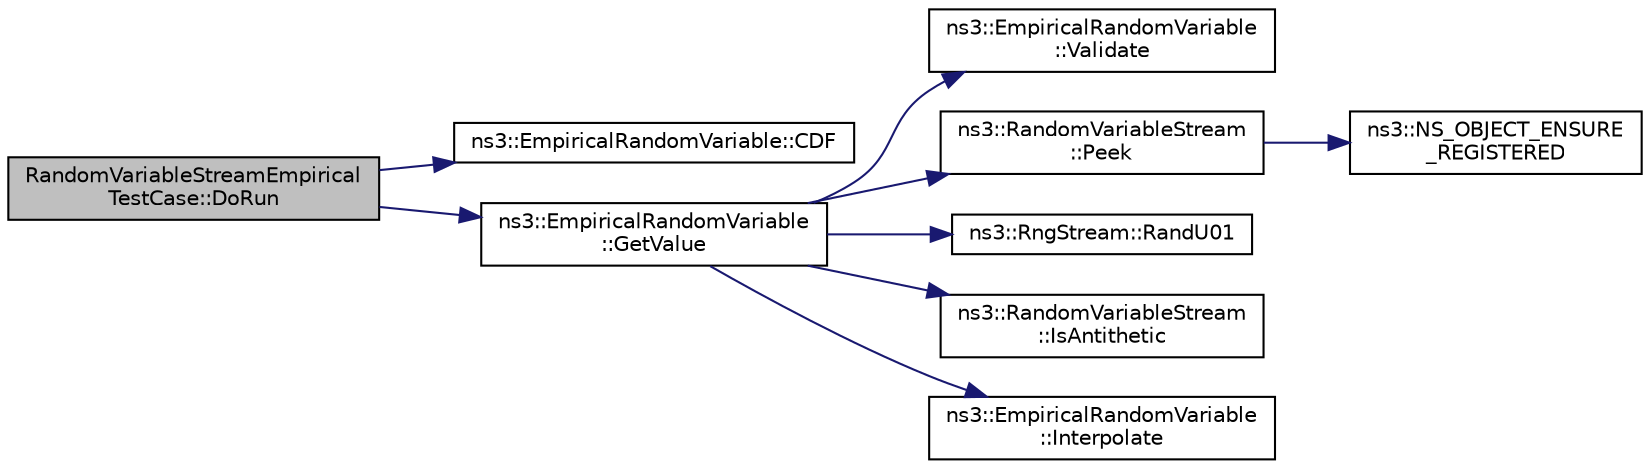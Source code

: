 digraph "RandomVariableStreamEmpiricalTestCase::DoRun"
{
  edge [fontname="Helvetica",fontsize="10",labelfontname="Helvetica",labelfontsize="10"];
  node [fontname="Helvetica",fontsize="10",shape=record];
  rankdir="LR";
  Node1 [label="RandomVariableStreamEmpirical\lTestCase::DoRun",height=0.2,width=0.4,color="black", fillcolor="grey75", style="filled", fontcolor="black"];
  Node1 -> Node2 [color="midnightblue",fontsize="10",style="solid"];
  Node2 [label="ns3::EmpiricalRandomVariable::CDF",height=0.2,width=0.4,color="black", fillcolor="white", style="filled",URL="$d3/d94/classns3_1_1EmpiricalRandomVariable.html#a1f85096a98576ebe48417698f191805d",tooltip="Specifies a point in the empirical distribution. "];
  Node1 -> Node3 [color="midnightblue",fontsize="10",style="solid"];
  Node3 [label="ns3::EmpiricalRandomVariable\l::GetValue",height=0.2,width=0.4,color="black", fillcolor="white", style="filled",URL="$d3/d94/classns3_1_1EmpiricalRandomVariable.html#a1a2d5b20db4509d1518727eb725672f7",tooltip="Returns the next value in the empirical distribution. "];
  Node3 -> Node4 [color="midnightblue",fontsize="10",style="solid"];
  Node4 [label="ns3::EmpiricalRandomVariable\l::Validate",height=0.2,width=0.4,color="black", fillcolor="white", style="filled",URL="$d3/d94/classns3_1_1EmpiricalRandomVariable.html#aacabb8ee16c8f172683052abd7a1f8cd"];
  Node3 -> Node5 [color="midnightblue",fontsize="10",style="solid"];
  Node5 [label="ns3::RandomVariableStream\l::Peek",height=0.2,width=0.4,color="black", fillcolor="white", style="filled",URL="$dc/daa/classns3_1_1RandomVariableStream.html#ac5aa8d691c061bcc88a909dc9b479222",tooltip="Get the pointer to the underlying RNG stream. "];
  Node5 -> Node6 [color="midnightblue",fontsize="10",style="solid"];
  Node6 [label="ns3::NS_OBJECT_ENSURE\l_REGISTERED",height=0.2,width=0.4,color="black", fillcolor="white", style="filled",URL="$d7/d2e/namespacens3.html#ac633cbd86ee5879afd4312a843a9ff8c"];
  Node3 -> Node7 [color="midnightblue",fontsize="10",style="solid"];
  Node7 [label="ns3::RngStream::RandU01",height=0.2,width=0.4,color="black", fillcolor="white", style="filled",URL="$da/d35/classns3_1_1RngStream.html#a46be36426b8bc712e9de468b63558c22"];
  Node3 -> Node8 [color="midnightblue",fontsize="10",style="solid"];
  Node8 [label="ns3::RandomVariableStream\l::IsAntithetic",height=0.2,width=0.4,color="black", fillcolor="white", style="filled",URL="$dc/daa/classns3_1_1RandomVariableStream.html#a7bf5175d624b14bd023f8c4f78bc5fd7",tooltip="Check if antithetic values will be generated. "];
  Node3 -> Node9 [color="midnightblue",fontsize="10",style="solid"];
  Node9 [label="ns3::EmpiricalRandomVariable\l::Interpolate",height=0.2,width=0.4,color="black", fillcolor="white", style="filled",URL="$d3/d94/classns3_1_1EmpiricalRandomVariable.html#a8e0a52a108ccb100a56e380c4b2ab102"];
}
